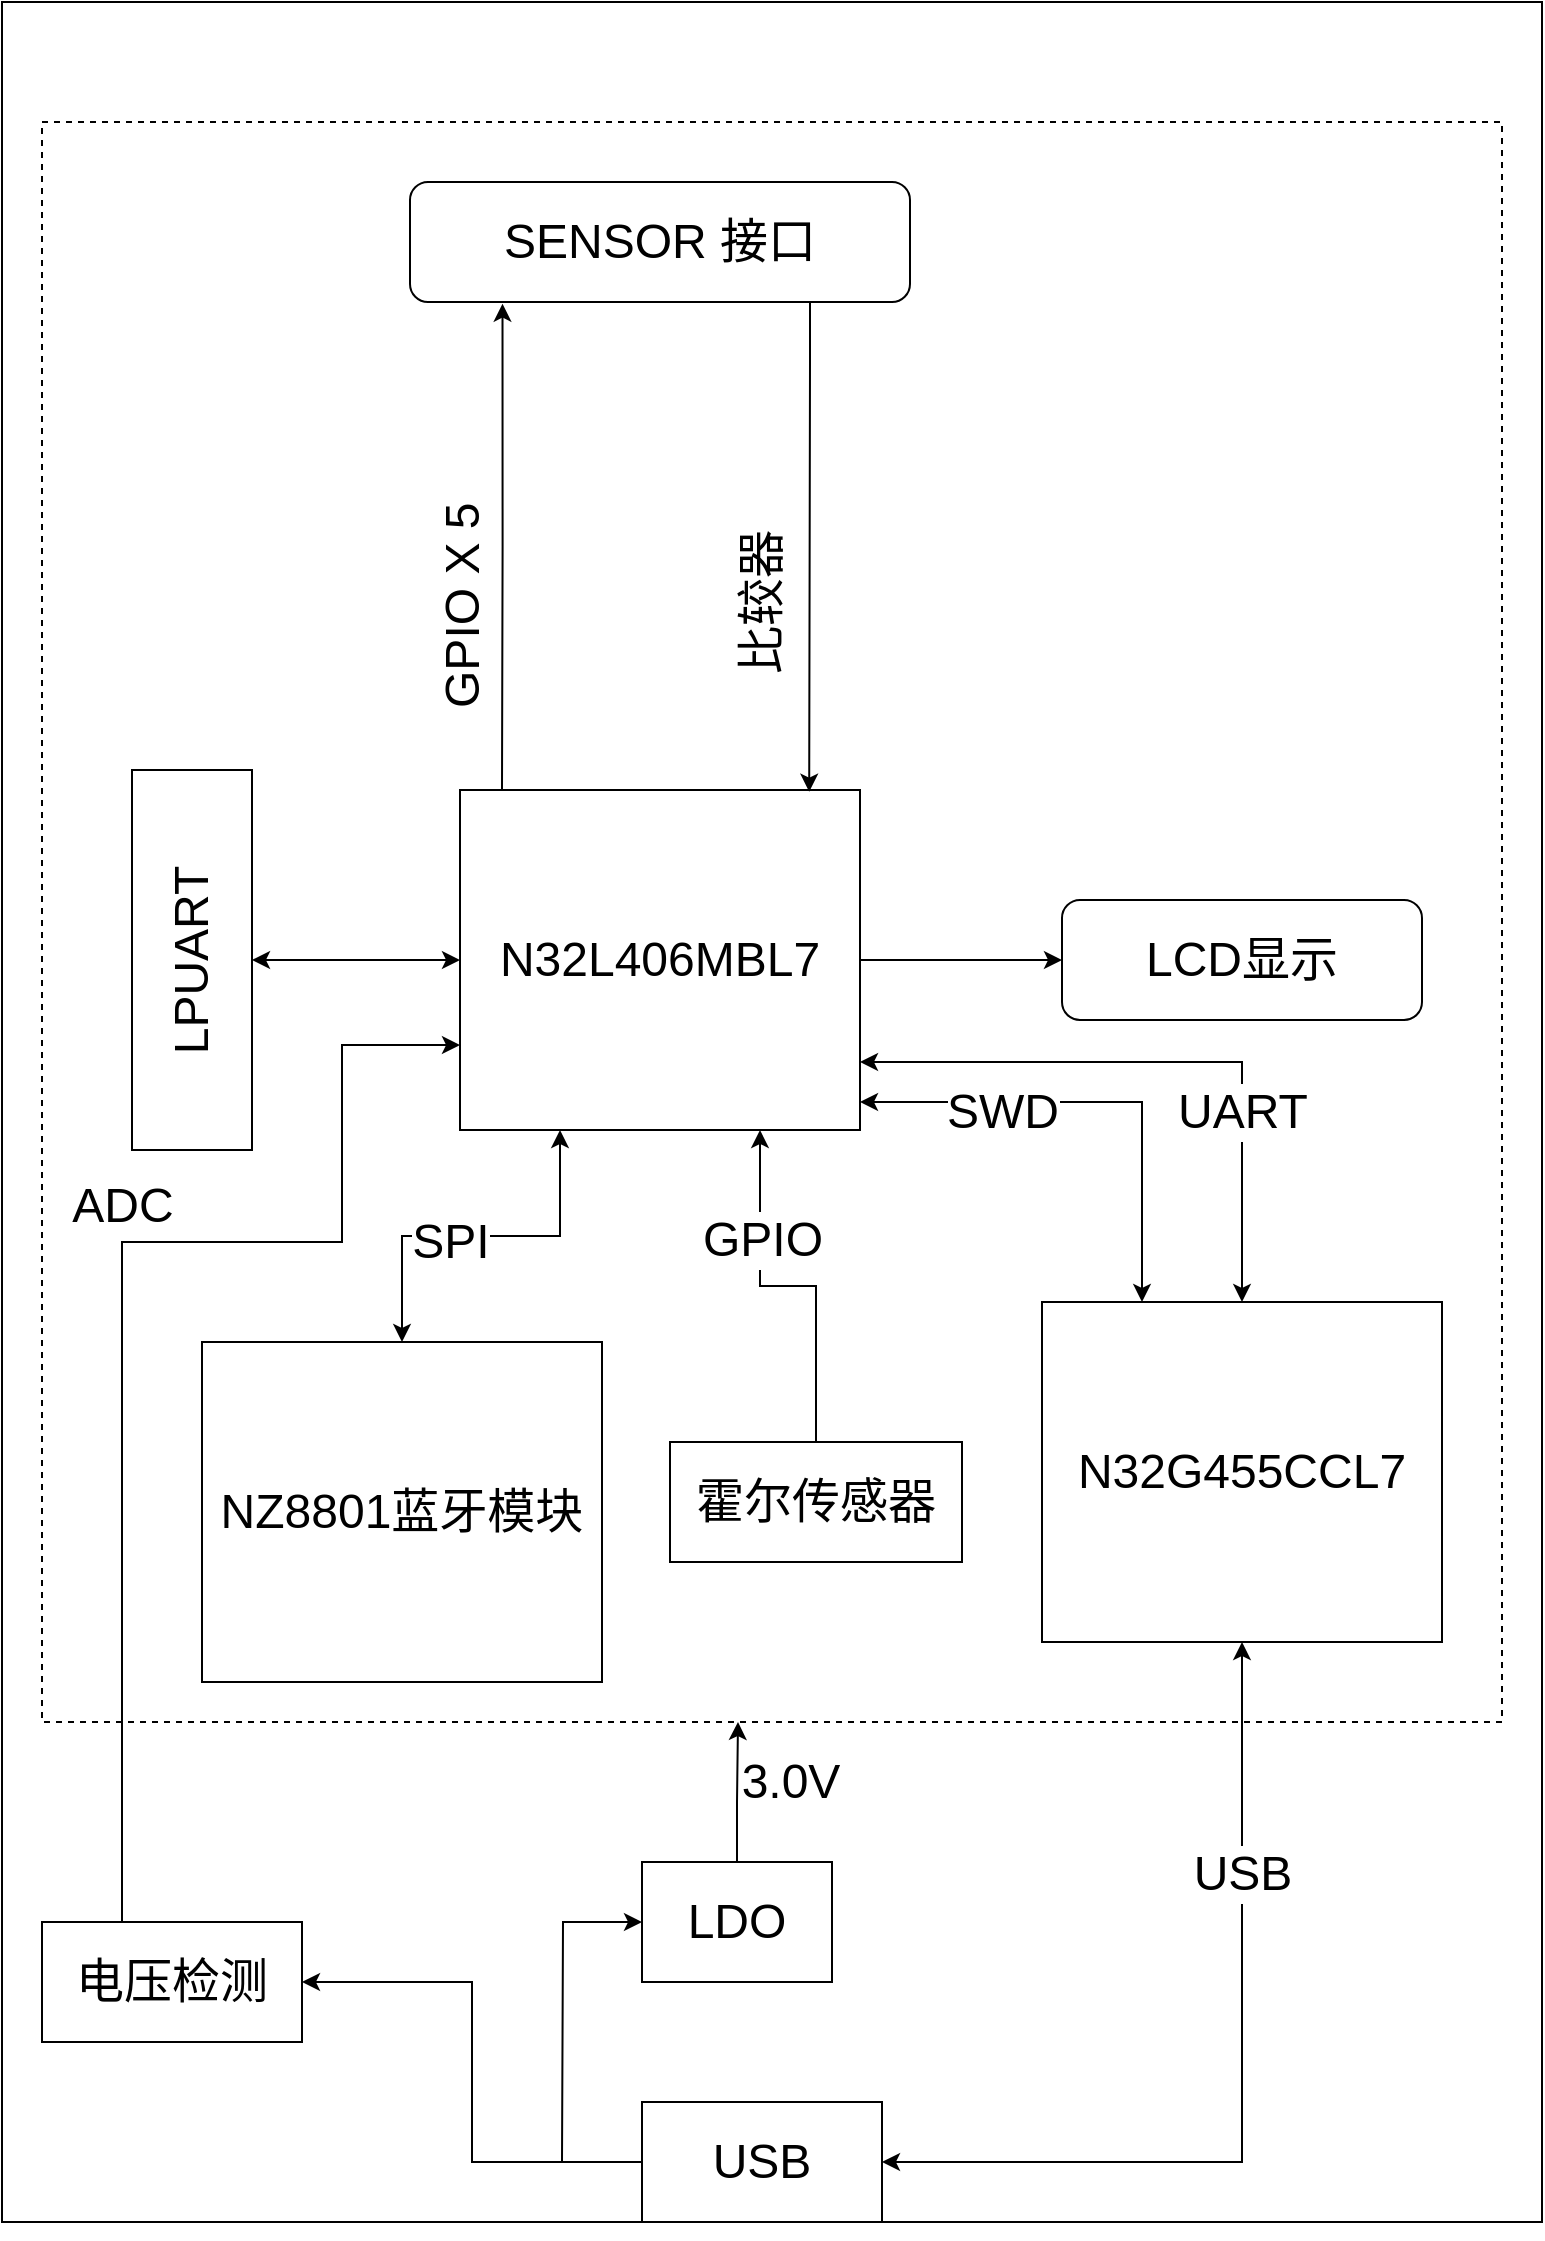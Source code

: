 <mxfile version="14.5.7" type="github">
  <diagram id="1wrpU3sz9jsHv0rJWdAB" name="Page-1">
    <mxGraphModel dx="1483" dy="829" grid="1" gridSize="10" guides="1" tooltips="1" connect="1" arrows="1" fold="1" page="1" pageScale="1" pageWidth="827" pageHeight="1169" math="0" shadow="0">
      <root>
        <mxCell id="0" />
        <mxCell id="1" parent="0" />
        <mxCell id="VwkmWO9nR3RkuL_jt1ao-151" value="" style="rounded=0;whiteSpace=wrap;html=1;" vertex="1" parent="1">
          <mxGeometry x="20" y="20" width="770" height="1110" as="geometry" />
        </mxCell>
        <mxCell id="VwkmWO9nR3RkuL_jt1ao-183" value="" style="rounded=0;whiteSpace=wrap;html=1;fontSize=24;shadow=0;sketch=0;glass=0;dashed=1;" vertex="1" parent="1">
          <mxGeometry x="40" y="80" width="730" height="800" as="geometry" />
        </mxCell>
        <mxCell id="VwkmWO9nR3RkuL_jt1ao-155" style="edgeStyle=none;rounded=0;orthogonalLoop=1;jettySize=auto;html=1;" edge="1" parent="1" source="VwkmWO9nR3RkuL_jt1ao-152" target="VwkmWO9nR3RkuL_jt1ao-151">
          <mxGeometry relative="1" as="geometry" />
        </mxCell>
        <mxCell id="VwkmWO9nR3RkuL_jt1ao-184" style="edgeStyle=orthogonalEdgeStyle;rounded=0;orthogonalLoop=1;jettySize=auto;html=1;entryX=1;entryY=0.5;entryDx=0;entryDy=0;startArrow=none;startFill=0;endArrow=classic;endFill=1;fontSize=24;" edge="1" parent="1" source="VwkmWO9nR3RkuL_jt1ao-152" target="VwkmWO9nR3RkuL_jt1ao-174">
          <mxGeometry relative="1" as="geometry" />
        </mxCell>
        <mxCell id="VwkmWO9nR3RkuL_jt1ao-152" value="&lt;font style=&quot;font-size: 24px&quot;&gt;USB&lt;/font&gt;" style="rounded=0;whiteSpace=wrap;html=1;" vertex="1" parent="1">
          <mxGeometry x="340" y="1070" width="120" height="60" as="geometry" />
        </mxCell>
        <mxCell id="VwkmWO9nR3RkuL_jt1ao-156" style="edgeStyle=orthogonalEdgeStyle;rounded=0;orthogonalLoop=1;jettySize=auto;html=1;startArrow=classic;startFill=1;" edge="1" parent="1" source="VwkmWO9nR3RkuL_jt1ao-153" target="VwkmWO9nR3RkuL_jt1ao-152">
          <mxGeometry relative="1" as="geometry">
            <Array as="points">
              <mxPoint x="640" y="1100" />
            </Array>
          </mxGeometry>
        </mxCell>
        <mxCell id="VwkmWO9nR3RkuL_jt1ao-157" value="USB" style="edgeLabel;html=1;align=center;verticalAlign=middle;resizable=0;points=[];fontSize=24;" vertex="1" connectable="0" parent="VwkmWO9nR3RkuL_jt1ao-156">
          <mxGeometry x="-0.562" y="1" relative="1" as="geometry">
            <mxPoint x="-1.03" y="18.86" as="offset" />
          </mxGeometry>
        </mxCell>
        <mxCell id="VwkmWO9nR3RkuL_jt1ao-153" value="&lt;font style=&quot;font-size: 24px&quot;&gt;N32G455CCL7&lt;/font&gt;" style="rounded=0;whiteSpace=wrap;html=1;" vertex="1" parent="1">
          <mxGeometry x="540" y="670" width="200" height="170" as="geometry" />
        </mxCell>
        <mxCell id="VwkmWO9nR3RkuL_jt1ao-160" style="edgeStyle=orthogonalEdgeStyle;rounded=0;orthogonalLoop=1;jettySize=auto;html=1;startArrow=none;startFill=0;" edge="1" parent="1" source="VwkmWO9nR3RkuL_jt1ao-158" target="VwkmWO9nR3RkuL_jt1ao-159">
          <mxGeometry relative="1" as="geometry" />
        </mxCell>
        <mxCell id="VwkmWO9nR3RkuL_jt1ao-166" style="edgeStyle=orthogonalEdgeStyle;rounded=0;orthogonalLoop=1;jettySize=auto;html=1;entryX=0.25;entryY=0;entryDx=0;entryDy=0;startArrow=classic;startFill=1;" edge="1" parent="1" source="VwkmWO9nR3RkuL_jt1ao-158" target="VwkmWO9nR3RkuL_jt1ao-153">
          <mxGeometry relative="1" as="geometry">
            <Array as="points">
              <mxPoint x="590" y="570" />
            </Array>
          </mxGeometry>
        </mxCell>
        <mxCell id="VwkmWO9nR3RkuL_jt1ao-167" value="SWD" style="edgeLabel;html=1;align=center;verticalAlign=middle;resizable=0;points=[];fontSize=24;" vertex="1" connectable="0" parent="VwkmWO9nR3RkuL_jt1ao-166">
          <mxGeometry x="-0.261" y="-2" relative="1" as="geometry">
            <mxPoint x="-18.17" y="3" as="offset" />
          </mxGeometry>
        </mxCell>
        <mxCell id="VwkmWO9nR3RkuL_jt1ao-168" style="edgeStyle=orthogonalEdgeStyle;rounded=0;orthogonalLoop=1;jettySize=auto;html=1;entryX=0.5;entryY=0;entryDx=0;entryDy=0;startArrow=classic;startFill=1;fontSize=24;" edge="1" parent="1" source="VwkmWO9nR3RkuL_jt1ao-158" target="VwkmWO9nR3RkuL_jt1ao-153">
          <mxGeometry relative="1" as="geometry">
            <Array as="points">
              <mxPoint x="640" y="550" />
            </Array>
          </mxGeometry>
        </mxCell>
        <mxCell id="VwkmWO9nR3RkuL_jt1ao-169" value="UART" style="edgeLabel;html=1;align=center;verticalAlign=middle;resizable=0;points=[];fontSize=24;" vertex="1" connectable="0" parent="VwkmWO9nR3RkuL_jt1ao-168">
          <mxGeometry x="-0.45" y="1" relative="1" as="geometry">
            <mxPoint x="105.17" y="26" as="offset" />
          </mxGeometry>
        </mxCell>
        <mxCell id="VwkmWO9nR3RkuL_jt1ao-158" value="&lt;font style=&quot;font-size: 24px&quot;&gt;N32L406MBL7&lt;/font&gt;" style="rounded=0;whiteSpace=wrap;html=1;" vertex="1" parent="1">
          <mxGeometry x="249" y="414" width="200" height="170" as="geometry" />
        </mxCell>
        <mxCell id="VwkmWO9nR3RkuL_jt1ao-159" value="&lt;font style=&quot;font-size: 24px&quot;&gt;LCD显示&lt;/font&gt;" style="rounded=1;whiteSpace=wrap;html=1;" vertex="1" parent="1">
          <mxGeometry x="550" y="469" width="180" height="60" as="geometry" />
        </mxCell>
        <mxCell id="VwkmWO9nR3RkuL_jt1ao-162" value="" style="edgeStyle=orthogonalEdgeStyle;rounded=0;orthogonalLoop=1;jettySize=auto;html=1;startArrow=classic;startFill=1;" edge="1" parent="1" source="VwkmWO9nR3RkuL_jt1ao-161" target="VwkmWO9nR3RkuL_jt1ao-158">
          <mxGeometry relative="1" as="geometry" />
        </mxCell>
        <mxCell id="VwkmWO9nR3RkuL_jt1ao-161" value="&lt;font style=&quot;font-size: 24px&quot;&gt;LPUART&lt;/font&gt;" style="rounded=0;whiteSpace=wrap;html=1;horizontal=0;" vertex="1" parent="1">
          <mxGeometry x="85" y="404" width="60" height="190" as="geometry" />
        </mxCell>
        <mxCell id="VwkmWO9nR3RkuL_jt1ao-178" style="edgeStyle=orthogonalEdgeStyle;rounded=0;orthogonalLoop=1;jettySize=auto;html=1;entryX=0.147;entryY=0.001;entryDx=0;entryDy=0;entryPerimeter=0;startArrow=classic;startFill=1;fontSize=24;endArrow=none;endFill=0;exitX=0.185;exitY=1.014;exitDx=0;exitDy=0;exitPerimeter=0;" edge="1" parent="1" source="VwkmWO9nR3RkuL_jt1ao-165">
          <mxGeometry relative="1" as="geometry">
            <mxPoint x="351.6" y="170" as="sourcePoint" />
            <mxPoint x="270.0" y="414.17" as="targetPoint" />
            <Array as="points" />
          </mxGeometry>
        </mxCell>
        <mxCell id="VwkmWO9nR3RkuL_jt1ao-179" value="GPIO X 5" style="edgeLabel;html=1;align=center;verticalAlign=middle;resizable=0;points=[];fontSize=24;horizontal=0;" vertex="1" connectable="0" parent="VwkmWO9nR3RkuL_jt1ao-178">
          <mxGeometry x="-0.317" relative="1" as="geometry">
            <mxPoint x="-20.31" y="68.33" as="offset" />
          </mxGeometry>
        </mxCell>
        <mxCell id="VwkmWO9nR3RkuL_jt1ao-181" style="edgeStyle=orthogonalEdgeStyle;rounded=0;orthogonalLoop=1;jettySize=auto;html=1;entryX=0.873;entryY=0.005;entryDx=0;entryDy=0;entryPerimeter=0;startArrow=none;startFill=0;fontSize=24;" edge="1" parent="1" source="VwkmWO9nR3RkuL_jt1ao-165" target="VwkmWO9nR3RkuL_jt1ao-158">
          <mxGeometry relative="1" as="geometry">
            <Array as="points">
              <mxPoint x="424" y="200" />
              <mxPoint x="424" y="200" />
            </Array>
          </mxGeometry>
        </mxCell>
        <mxCell id="VwkmWO9nR3RkuL_jt1ao-182" value="比较器" style="edgeLabel;html=1;align=center;verticalAlign=middle;resizable=0;points=[];fontSize=24;horizontal=0;" vertex="1" connectable="0" parent="VwkmWO9nR3RkuL_jt1ao-181">
          <mxGeometry x="0.105" y="-1" relative="1" as="geometry">
            <mxPoint x="-22.8" y="15" as="offset" />
          </mxGeometry>
        </mxCell>
        <mxCell id="VwkmWO9nR3RkuL_jt1ao-165" value="&lt;font style=&quot;font-size: 24px&quot;&gt;SENSOR 接口&lt;/font&gt;" style="rounded=1;whiteSpace=wrap;html=1;" vertex="1" parent="1">
          <mxGeometry x="224" y="110" width="250" height="60" as="geometry" />
        </mxCell>
        <mxCell id="VwkmWO9nR3RkuL_jt1ao-172" style="edgeStyle=orthogonalEdgeStyle;rounded=0;orthogonalLoop=1;jettySize=auto;html=1;entryX=0.25;entryY=1;entryDx=0;entryDy=0;startArrow=classic;startFill=1;fontSize=24;" edge="1" parent="1" source="VwkmWO9nR3RkuL_jt1ao-171" target="VwkmWO9nR3RkuL_jt1ao-158">
          <mxGeometry relative="1" as="geometry" />
        </mxCell>
        <mxCell id="VwkmWO9nR3RkuL_jt1ao-173" value="SPI" style="edgeLabel;html=1;align=center;verticalAlign=middle;resizable=0;points=[];fontSize=24;" vertex="1" connectable="0" parent="VwkmWO9nR3RkuL_jt1ao-172">
          <mxGeometry x="0.095" relative="1" as="geometry">
            <mxPoint x="-24.67" y="3" as="offset" />
          </mxGeometry>
        </mxCell>
        <mxCell id="VwkmWO9nR3RkuL_jt1ao-171" value="&lt;font style=&quot;font-size: 24px&quot;&gt;NZ8801蓝牙模块&lt;/font&gt;" style="rounded=0;whiteSpace=wrap;html=1;" vertex="1" parent="1">
          <mxGeometry x="120" y="690" width="200" height="170" as="geometry" />
        </mxCell>
        <mxCell id="VwkmWO9nR3RkuL_jt1ao-175" style="edgeStyle=orthogonalEdgeStyle;rounded=0;orthogonalLoop=1;jettySize=auto;html=1;entryX=0;entryY=0.75;entryDx=0;entryDy=0;startArrow=none;startFill=0;fontSize=24;" edge="1" parent="1" source="VwkmWO9nR3RkuL_jt1ao-174" target="VwkmWO9nR3RkuL_jt1ao-158">
          <mxGeometry relative="1" as="geometry">
            <Array as="points">
              <mxPoint x="80" y="640" />
              <mxPoint x="190" y="640" />
              <mxPoint x="190" y="542" />
            </Array>
          </mxGeometry>
        </mxCell>
        <mxCell id="VwkmWO9nR3RkuL_jt1ao-177" value="ADC" style="edgeLabel;html=1;align=center;verticalAlign=middle;resizable=0;points=[];fontSize=24;" vertex="1" connectable="0" parent="VwkmWO9nR3RkuL_jt1ao-175">
          <mxGeometry x="-0.286" y="-2" relative="1" as="geometry">
            <mxPoint x="-2.06" y="-141.29" as="offset" />
          </mxGeometry>
        </mxCell>
        <mxCell id="VwkmWO9nR3RkuL_jt1ao-174" value="电压检测" style="rounded=0;whiteSpace=wrap;html=1;fontSize=24;" vertex="1" parent="1">
          <mxGeometry x="40" y="980" width="130" height="60" as="geometry" />
        </mxCell>
        <mxCell id="VwkmWO9nR3RkuL_jt1ao-187" style="edgeStyle=orthogonalEdgeStyle;rounded=0;orthogonalLoop=1;jettySize=auto;html=1;startArrow=classic;startFill=1;endArrow=none;endFill=0;fontSize=24;" edge="1" parent="1" source="VwkmWO9nR3RkuL_jt1ao-185">
          <mxGeometry relative="1" as="geometry">
            <mxPoint x="300" y="1100" as="targetPoint" />
          </mxGeometry>
        </mxCell>
        <mxCell id="VwkmWO9nR3RkuL_jt1ao-188" value="" style="edgeStyle=orthogonalEdgeStyle;rounded=0;orthogonalLoop=1;jettySize=auto;html=1;startArrow=none;startFill=0;endArrow=classic;endFill=1;fontSize=24;" edge="1" parent="1" source="VwkmWO9nR3RkuL_jt1ao-185" target="VwkmWO9nR3RkuL_jt1ao-183">
          <mxGeometry relative="1" as="geometry">
            <Array as="points">
              <mxPoint x="388" y="920" />
              <mxPoint x="388" y="920" />
            </Array>
          </mxGeometry>
        </mxCell>
        <mxCell id="VwkmWO9nR3RkuL_jt1ao-189" value="3.0V" style="edgeLabel;html=1;align=center;verticalAlign=middle;resizable=0;points=[];fontSize=24;" vertex="1" connectable="0" parent="VwkmWO9nR3RkuL_jt1ao-188">
          <mxGeometry x="-0.265" relative="1" as="geometry">
            <mxPoint x="26.48" y="-14.48" as="offset" />
          </mxGeometry>
        </mxCell>
        <mxCell id="VwkmWO9nR3RkuL_jt1ao-185" value="LDO" style="rounded=0;whiteSpace=wrap;html=1;fontSize=24;" vertex="1" parent="1">
          <mxGeometry x="340" y="950" width="95" height="60" as="geometry" />
        </mxCell>
        <mxCell id="VwkmWO9nR3RkuL_jt1ao-191" style="edgeStyle=orthogonalEdgeStyle;rounded=0;orthogonalLoop=1;jettySize=auto;html=1;entryX=0.75;entryY=1;entryDx=0;entryDy=0;startArrow=none;startFill=0;endArrow=classic;endFill=1;fontSize=24;" edge="1" parent="1" source="VwkmWO9nR3RkuL_jt1ao-190" target="VwkmWO9nR3RkuL_jt1ao-158">
          <mxGeometry relative="1" as="geometry" />
        </mxCell>
        <mxCell id="VwkmWO9nR3RkuL_jt1ao-192" value="GPIO" style="edgeLabel;html=1;align=center;verticalAlign=middle;resizable=0;points=[];fontSize=24;" vertex="1" connectable="0" parent="VwkmWO9nR3RkuL_jt1ao-191">
          <mxGeometry x="-0.241" y="2" relative="1" as="geometry">
            <mxPoint x="-25" y="-30.83" as="offset" />
          </mxGeometry>
        </mxCell>
        <mxCell id="VwkmWO9nR3RkuL_jt1ao-190" value="霍尔传感器" style="rounded=0;whiteSpace=wrap;html=1;shadow=0;glass=0;sketch=0;gradientColor=none;fontSize=24;" vertex="1" parent="1">
          <mxGeometry x="354" y="740" width="146" height="60" as="geometry" />
        </mxCell>
      </root>
    </mxGraphModel>
  </diagram>
</mxfile>
